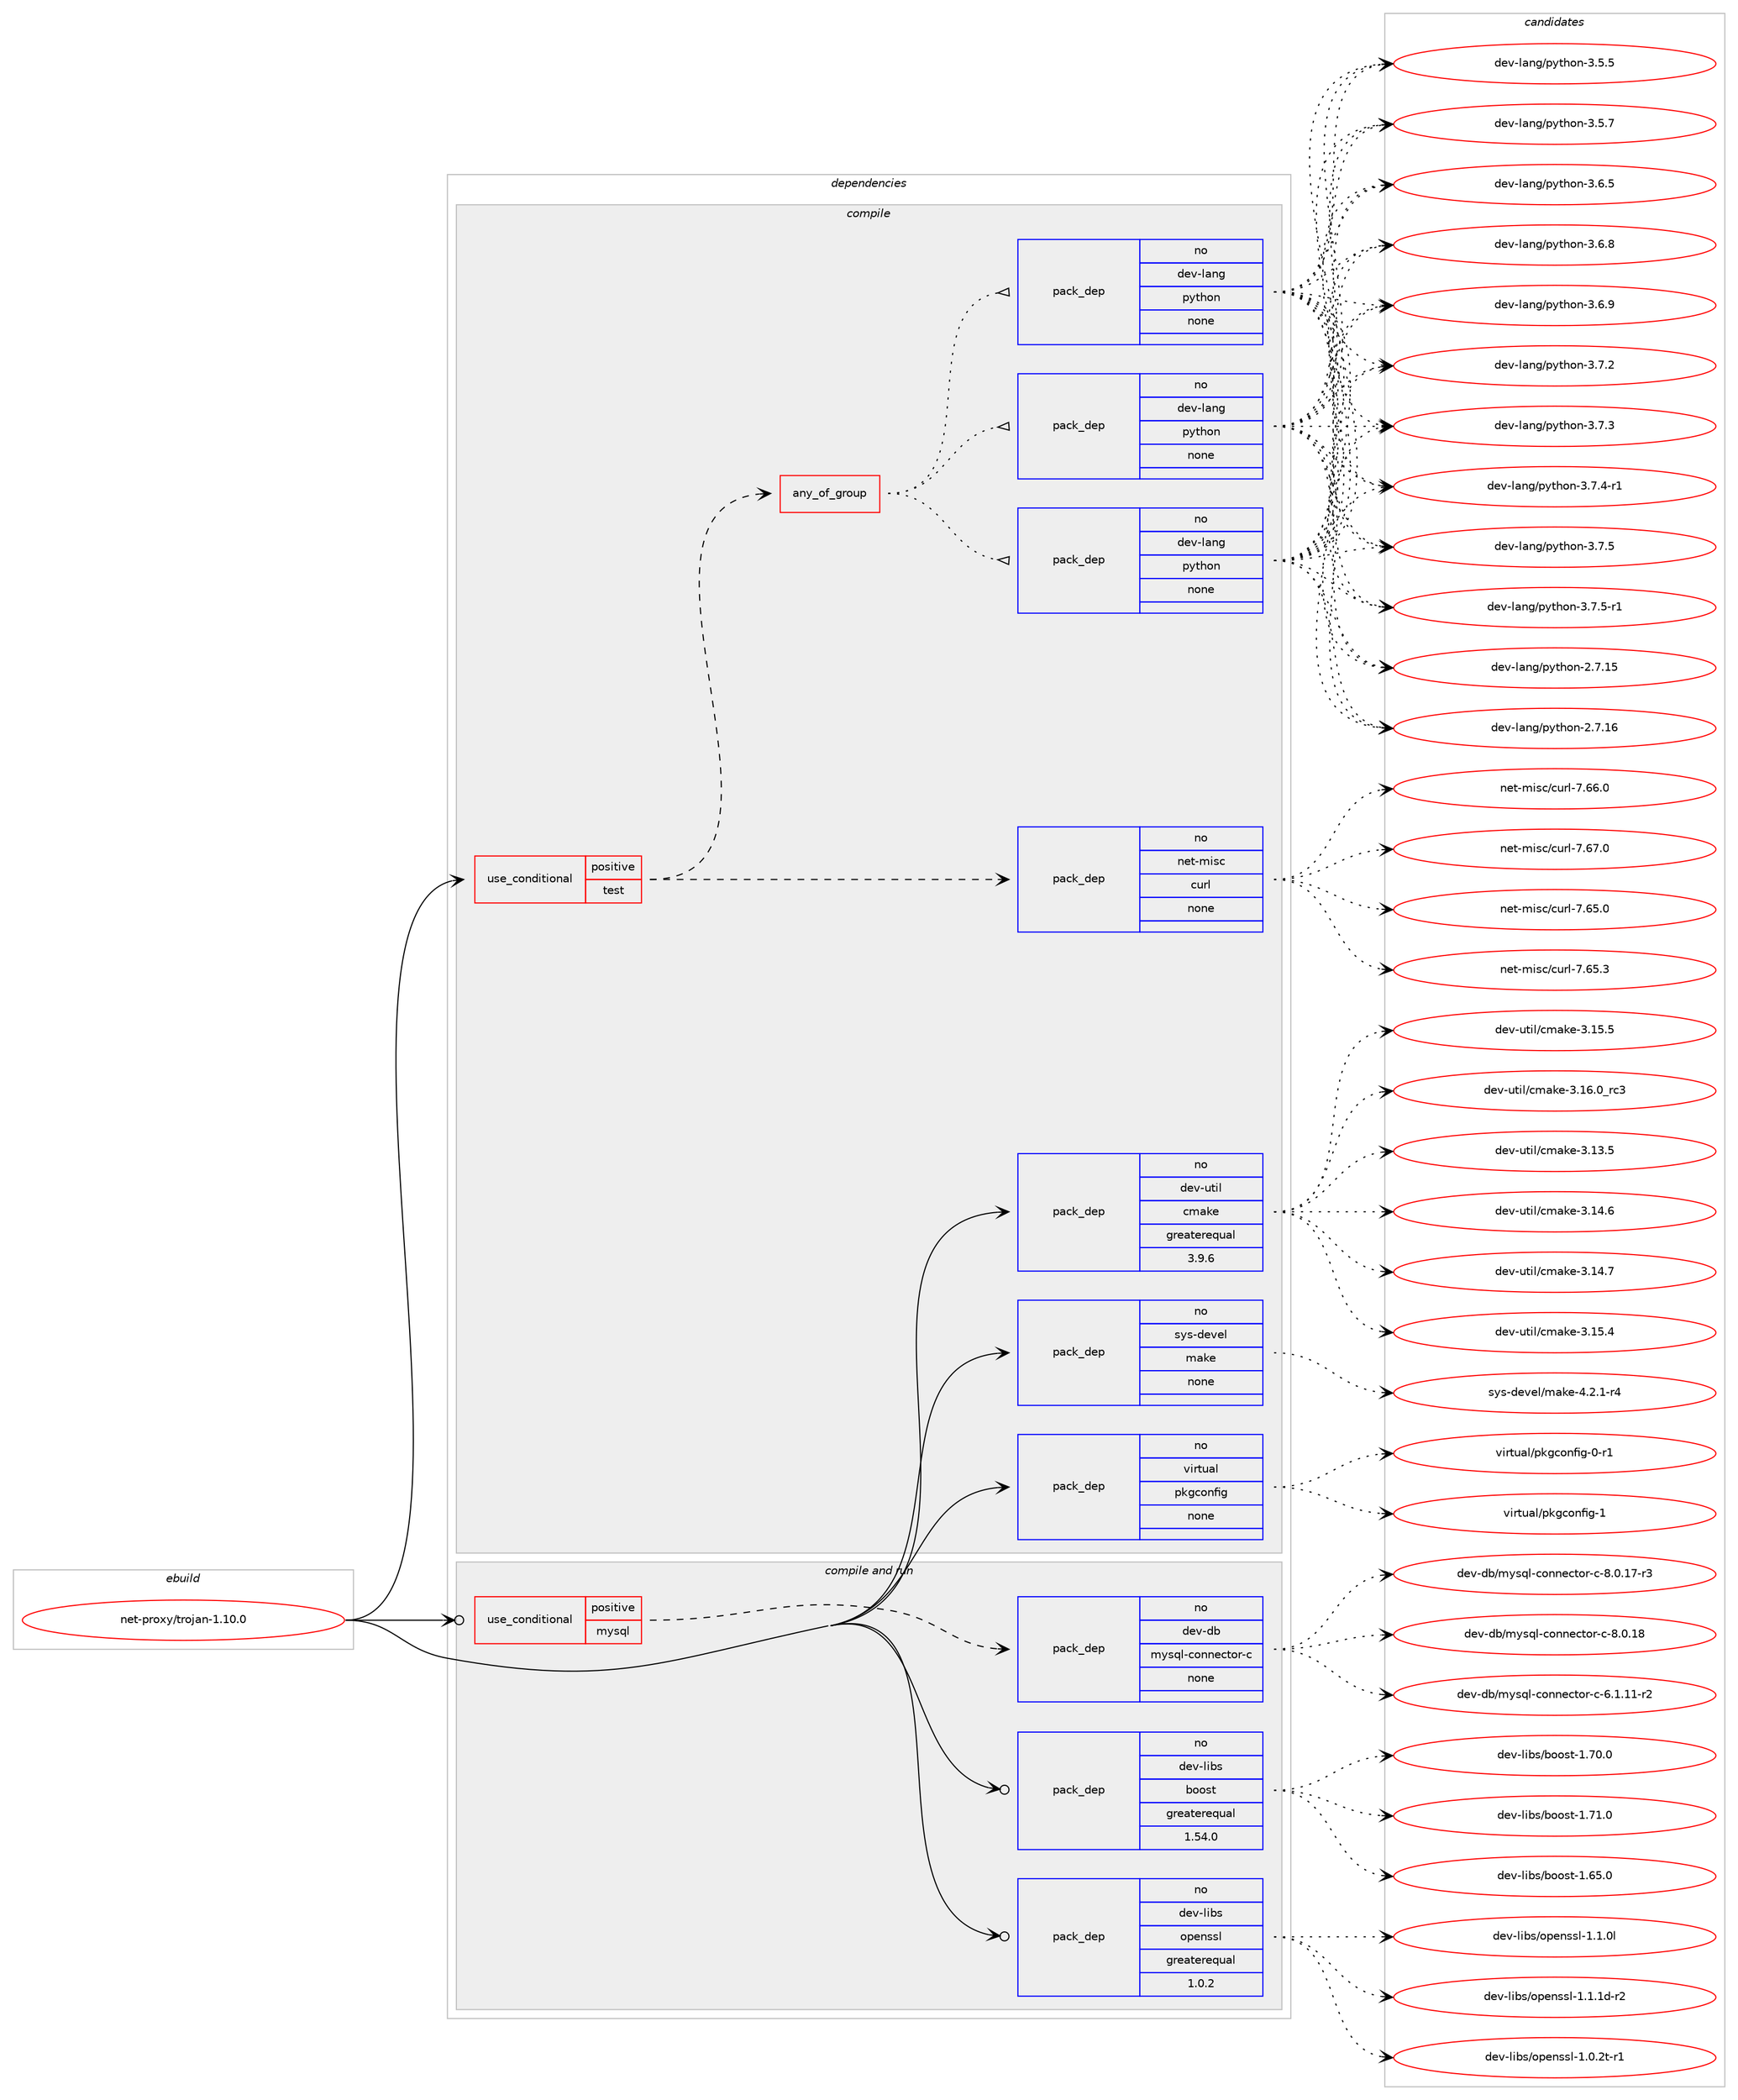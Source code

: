 digraph prolog {

# *************
# Graph options
# *************

newrank=true;
concentrate=true;
compound=true;
graph [rankdir=LR,fontname=Helvetica,fontsize=10,ranksep=1.5];#, ranksep=2.5, nodesep=0.2];
edge  [arrowhead=vee];
node  [fontname=Helvetica,fontsize=10];

# **********
# The ebuild
# **********

subgraph cluster_leftcol {
color=gray;
rank=same;
label=<<i>ebuild</i>>;
id [label="net-proxy/trojan-1.10.0", color=red, width=4, href="../net-proxy/trojan-1.10.0.svg"];
}

# ****************
# The dependencies
# ****************

subgraph cluster_midcol {
color=gray;
label=<<i>dependencies</i>>;
subgraph cluster_compile {
fillcolor="#eeeeee";
style=filled;
label=<<i>compile</i>>;
subgraph cond205415 {
dependency842424 [label=<<TABLE BORDER="0" CELLBORDER="1" CELLSPACING="0" CELLPADDING="4"><TR><TD ROWSPAN="3" CELLPADDING="10">use_conditional</TD></TR><TR><TD>positive</TD></TR><TR><TD>test</TD></TR></TABLE>>, shape=none, color=red];
subgraph pack622143 {
dependency842425 [label=<<TABLE BORDER="0" CELLBORDER="1" CELLSPACING="0" CELLPADDING="4" WIDTH="220"><TR><TD ROWSPAN="6" CELLPADDING="30">pack_dep</TD></TR><TR><TD WIDTH="110">no</TD></TR><TR><TD>net-misc</TD></TR><TR><TD>curl</TD></TR><TR><TD>none</TD></TR><TR><TD></TD></TR></TABLE>>, shape=none, color=blue];
}
dependency842424:e -> dependency842425:w [weight=20,style="dashed",arrowhead="vee"];
subgraph any14368 {
dependency842426 [label=<<TABLE BORDER="0" CELLBORDER="1" CELLSPACING="0" CELLPADDING="4"><TR><TD CELLPADDING="10">any_of_group</TD></TR></TABLE>>, shape=none, color=red];subgraph pack622144 {
dependency842427 [label=<<TABLE BORDER="0" CELLBORDER="1" CELLSPACING="0" CELLPADDING="4" WIDTH="220"><TR><TD ROWSPAN="6" CELLPADDING="30">pack_dep</TD></TR><TR><TD WIDTH="110">no</TD></TR><TR><TD>dev-lang</TD></TR><TR><TD>python</TD></TR><TR><TD>none</TD></TR><TR><TD></TD></TR></TABLE>>, shape=none, color=blue];
}
dependency842426:e -> dependency842427:w [weight=20,style="dotted",arrowhead="oinv"];
subgraph pack622145 {
dependency842428 [label=<<TABLE BORDER="0" CELLBORDER="1" CELLSPACING="0" CELLPADDING="4" WIDTH="220"><TR><TD ROWSPAN="6" CELLPADDING="30">pack_dep</TD></TR><TR><TD WIDTH="110">no</TD></TR><TR><TD>dev-lang</TD></TR><TR><TD>python</TD></TR><TR><TD>none</TD></TR><TR><TD></TD></TR></TABLE>>, shape=none, color=blue];
}
dependency842426:e -> dependency842428:w [weight=20,style="dotted",arrowhead="oinv"];
subgraph pack622146 {
dependency842429 [label=<<TABLE BORDER="0" CELLBORDER="1" CELLSPACING="0" CELLPADDING="4" WIDTH="220"><TR><TD ROWSPAN="6" CELLPADDING="30">pack_dep</TD></TR><TR><TD WIDTH="110">no</TD></TR><TR><TD>dev-lang</TD></TR><TR><TD>python</TD></TR><TR><TD>none</TD></TR><TR><TD></TD></TR></TABLE>>, shape=none, color=blue];
}
dependency842426:e -> dependency842429:w [weight=20,style="dotted",arrowhead="oinv"];
}
dependency842424:e -> dependency842426:w [weight=20,style="dashed",arrowhead="vee"];
}
id:e -> dependency842424:w [weight=20,style="solid",arrowhead="vee"];
subgraph pack622147 {
dependency842430 [label=<<TABLE BORDER="0" CELLBORDER="1" CELLSPACING="0" CELLPADDING="4" WIDTH="220"><TR><TD ROWSPAN="6" CELLPADDING="30">pack_dep</TD></TR><TR><TD WIDTH="110">no</TD></TR><TR><TD>dev-util</TD></TR><TR><TD>cmake</TD></TR><TR><TD>greaterequal</TD></TR><TR><TD>3.9.6</TD></TR></TABLE>>, shape=none, color=blue];
}
id:e -> dependency842430:w [weight=20,style="solid",arrowhead="vee"];
subgraph pack622148 {
dependency842431 [label=<<TABLE BORDER="0" CELLBORDER="1" CELLSPACING="0" CELLPADDING="4" WIDTH="220"><TR><TD ROWSPAN="6" CELLPADDING="30">pack_dep</TD></TR><TR><TD WIDTH="110">no</TD></TR><TR><TD>sys-devel</TD></TR><TR><TD>make</TD></TR><TR><TD>none</TD></TR><TR><TD></TD></TR></TABLE>>, shape=none, color=blue];
}
id:e -> dependency842431:w [weight=20,style="solid",arrowhead="vee"];
subgraph pack622149 {
dependency842432 [label=<<TABLE BORDER="0" CELLBORDER="1" CELLSPACING="0" CELLPADDING="4" WIDTH="220"><TR><TD ROWSPAN="6" CELLPADDING="30">pack_dep</TD></TR><TR><TD WIDTH="110">no</TD></TR><TR><TD>virtual</TD></TR><TR><TD>pkgconfig</TD></TR><TR><TD>none</TD></TR><TR><TD></TD></TR></TABLE>>, shape=none, color=blue];
}
id:e -> dependency842432:w [weight=20,style="solid",arrowhead="vee"];
}
subgraph cluster_compileandrun {
fillcolor="#eeeeee";
style=filled;
label=<<i>compile and run</i>>;
subgraph cond205416 {
dependency842433 [label=<<TABLE BORDER="0" CELLBORDER="1" CELLSPACING="0" CELLPADDING="4"><TR><TD ROWSPAN="3" CELLPADDING="10">use_conditional</TD></TR><TR><TD>positive</TD></TR><TR><TD>mysql</TD></TR></TABLE>>, shape=none, color=red];
subgraph pack622150 {
dependency842434 [label=<<TABLE BORDER="0" CELLBORDER="1" CELLSPACING="0" CELLPADDING="4" WIDTH="220"><TR><TD ROWSPAN="6" CELLPADDING="30">pack_dep</TD></TR><TR><TD WIDTH="110">no</TD></TR><TR><TD>dev-db</TD></TR><TR><TD>mysql-connector-c</TD></TR><TR><TD>none</TD></TR><TR><TD></TD></TR></TABLE>>, shape=none, color=blue];
}
dependency842433:e -> dependency842434:w [weight=20,style="dashed",arrowhead="vee"];
}
id:e -> dependency842433:w [weight=20,style="solid",arrowhead="odotvee"];
subgraph pack622151 {
dependency842435 [label=<<TABLE BORDER="0" CELLBORDER="1" CELLSPACING="0" CELLPADDING="4" WIDTH="220"><TR><TD ROWSPAN="6" CELLPADDING="30">pack_dep</TD></TR><TR><TD WIDTH="110">no</TD></TR><TR><TD>dev-libs</TD></TR><TR><TD>boost</TD></TR><TR><TD>greaterequal</TD></TR><TR><TD>1.54.0</TD></TR></TABLE>>, shape=none, color=blue];
}
id:e -> dependency842435:w [weight=20,style="solid",arrowhead="odotvee"];
subgraph pack622152 {
dependency842436 [label=<<TABLE BORDER="0" CELLBORDER="1" CELLSPACING="0" CELLPADDING="4" WIDTH="220"><TR><TD ROWSPAN="6" CELLPADDING="30">pack_dep</TD></TR><TR><TD WIDTH="110">no</TD></TR><TR><TD>dev-libs</TD></TR><TR><TD>openssl</TD></TR><TR><TD>greaterequal</TD></TR><TR><TD>1.0.2</TD></TR></TABLE>>, shape=none, color=blue];
}
id:e -> dependency842436:w [weight=20,style="solid",arrowhead="odotvee"];
}
subgraph cluster_run {
fillcolor="#eeeeee";
style=filled;
label=<<i>run</i>>;
}
}

# **************
# The candidates
# **************

subgraph cluster_choices {
rank=same;
color=gray;
label=<<i>candidates</i>>;

subgraph choice622143 {
color=black;
nodesep=1;
choice1101011164510910511599479911711410845554654534648 [label="net-misc/curl-7.65.0", color=red, width=4,href="../net-misc/curl-7.65.0.svg"];
choice1101011164510910511599479911711410845554654534651 [label="net-misc/curl-7.65.3", color=red, width=4,href="../net-misc/curl-7.65.3.svg"];
choice1101011164510910511599479911711410845554654544648 [label="net-misc/curl-7.66.0", color=red, width=4,href="../net-misc/curl-7.66.0.svg"];
choice1101011164510910511599479911711410845554654554648 [label="net-misc/curl-7.67.0", color=red, width=4,href="../net-misc/curl-7.67.0.svg"];
dependency842425:e -> choice1101011164510910511599479911711410845554654534648:w [style=dotted,weight="100"];
dependency842425:e -> choice1101011164510910511599479911711410845554654534651:w [style=dotted,weight="100"];
dependency842425:e -> choice1101011164510910511599479911711410845554654544648:w [style=dotted,weight="100"];
dependency842425:e -> choice1101011164510910511599479911711410845554654554648:w [style=dotted,weight="100"];
}
subgraph choice622144 {
color=black;
nodesep=1;
choice10010111845108971101034711212111610411111045504655464953 [label="dev-lang/python-2.7.15", color=red, width=4,href="../dev-lang/python-2.7.15.svg"];
choice10010111845108971101034711212111610411111045504655464954 [label="dev-lang/python-2.7.16", color=red, width=4,href="../dev-lang/python-2.7.16.svg"];
choice100101118451089711010347112121116104111110455146534653 [label="dev-lang/python-3.5.5", color=red, width=4,href="../dev-lang/python-3.5.5.svg"];
choice100101118451089711010347112121116104111110455146534655 [label="dev-lang/python-3.5.7", color=red, width=4,href="../dev-lang/python-3.5.7.svg"];
choice100101118451089711010347112121116104111110455146544653 [label="dev-lang/python-3.6.5", color=red, width=4,href="../dev-lang/python-3.6.5.svg"];
choice100101118451089711010347112121116104111110455146544656 [label="dev-lang/python-3.6.8", color=red, width=4,href="../dev-lang/python-3.6.8.svg"];
choice100101118451089711010347112121116104111110455146544657 [label="dev-lang/python-3.6.9", color=red, width=4,href="../dev-lang/python-3.6.9.svg"];
choice100101118451089711010347112121116104111110455146554650 [label="dev-lang/python-3.7.2", color=red, width=4,href="../dev-lang/python-3.7.2.svg"];
choice100101118451089711010347112121116104111110455146554651 [label="dev-lang/python-3.7.3", color=red, width=4,href="../dev-lang/python-3.7.3.svg"];
choice1001011184510897110103471121211161041111104551465546524511449 [label="dev-lang/python-3.7.4-r1", color=red, width=4,href="../dev-lang/python-3.7.4-r1.svg"];
choice100101118451089711010347112121116104111110455146554653 [label="dev-lang/python-3.7.5", color=red, width=4,href="../dev-lang/python-3.7.5.svg"];
choice1001011184510897110103471121211161041111104551465546534511449 [label="dev-lang/python-3.7.5-r1", color=red, width=4,href="../dev-lang/python-3.7.5-r1.svg"];
dependency842427:e -> choice10010111845108971101034711212111610411111045504655464953:w [style=dotted,weight="100"];
dependency842427:e -> choice10010111845108971101034711212111610411111045504655464954:w [style=dotted,weight="100"];
dependency842427:e -> choice100101118451089711010347112121116104111110455146534653:w [style=dotted,weight="100"];
dependency842427:e -> choice100101118451089711010347112121116104111110455146534655:w [style=dotted,weight="100"];
dependency842427:e -> choice100101118451089711010347112121116104111110455146544653:w [style=dotted,weight="100"];
dependency842427:e -> choice100101118451089711010347112121116104111110455146544656:w [style=dotted,weight="100"];
dependency842427:e -> choice100101118451089711010347112121116104111110455146544657:w [style=dotted,weight="100"];
dependency842427:e -> choice100101118451089711010347112121116104111110455146554650:w [style=dotted,weight="100"];
dependency842427:e -> choice100101118451089711010347112121116104111110455146554651:w [style=dotted,weight="100"];
dependency842427:e -> choice1001011184510897110103471121211161041111104551465546524511449:w [style=dotted,weight="100"];
dependency842427:e -> choice100101118451089711010347112121116104111110455146554653:w [style=dotted,weight="100"];
dependency842427:e -> choice1001011184510897110103471121211161041111104551465546534511449:w [style=dotted,weight="100"];
}
subgraph choice622145 {
color=black;
nodesep=1;
choice10010111845108971101034711212111610411111045504655464953 [label="dev-lang/python-2.7.15", color=red, width=4,href="../dev-lang/python-2.7.15.svg"];
choice10010111845108971101034711212111610411111045504655464954 [label="dev-lang/python-2.7.16", color=red, width=4,href="../dev-lang/python-2.7.16.svg"];
choice100101118451089711010347112121116104111110455146534653 [label="dev-lang/python-3.5.5", color=red, width=4,href="../dev-lang/python-3.5.5.svg"];
choice100101118451089711010347112121116104111110455146534655 [label="dev-lang/python-3.5.7", color=red, width=4,href="../dev-lang/python-3.5.7.svg"];
choice100101118451089711010347112121116104111110455146544653 [label="dev-lang/python-3.6.5", color=red, width=4,href="../dev-lang/python-3.6.5.svg"];
choice100101118451089711010347112121116104111110455146544656 [label="dev-lang/python-3.6.8", color=red, width=4,href="../dev-lang/python-3.6.8.svg"];
choice100101118451089711010347112121116104111110455146544657 [label="dev-lang/python-3.6.9", color=red, width=4,href="../dev-lang/python-3.6.9.svg"];
choice100101118451089711010347112121116104111110455146554650 [label="dev-lang/python-3.7.2", color=red, width=4,href="../dev-lang/python-3.7.2.svg"];
choice100101118451089711010347112121116104111110455146554651 [label="dev-lang/python-3.7.3", color=red, width=4,href="../dev-lang/python-3.7.3.svg"];
choice1001011184510897110103471121211161041111104551465546524511449 [label="dev-lang/python-3.7.4-r1", color=red, width=4,href="../dev-lang/python-3.7.4-r1.svg"];
choice100101118451089711010347112121116104111110455146554653 [label="dev-lang/python-3.7.5", color=red, width=4,href="../dev-lang/python-3.7.5.svg"];
choice1001011184510897110103471121211161041111104551465546534511449 [label="dev-lang/python-3.7.5-r1", color=red, width=4,href="../dev-lang/python-3.7.5-r1.svg"];
dependency842428:e -> choice10010111845108971101034711212111610411111045504655464953:w [style=dotted,weight="100"];
dependency842428:e -> choice10010111845108971101034711212111610411111045504655464954:w [style=dotted,weight="100"];
dependency842428:e -> choice100101118451089711010347112121116104111110455146534653:w [style=dotted,weight="100"];
dependency842428:e -> choice100101118451089711010347112121116104111110455146534655:w [style=dotted,weight="100"];
dependency842428:e -> choice100101118451089711010347112121116104111110455146544653:w [style=dotted,weight="100"];
dependency842428:e -> choice100101118451089711010347112121116104111110455146544656:w [style=dotted,weight="100"];
dependency842428:e -> choice100101118451089711010347112121116104111110455146544657:w [style=dotted,weight="100"];
dependency842428:e -> choice100101118451089711010347112121116104111110455146554650:w [style=dotted,weight="100"];
dependency842428:e -> choice100101118451089711010347112121116104111110455146554651:w [style=dotted,weight="100"];
dependency842428:e -> choice1001011184510897110103471121211161041111104551465546524511449:w [style=dotted,weight="100"];
dependency842428:e -> choice100101118451089711010347112121116104111110455146554653:w [style=dotted,weight="100"];
dependency842428:e -> choice1001011184510897110103471121211161041111104551465546534511449:w [style=dotted,weight="100"];
}
subgraph choice622146 {
color=black;
nodesep=1;
choice10010111845108971101034711212111610411111045504655464953 [label="dev-lang/python-2.7.15", color=red, width=4,href="../dev-lang/python-2.7.15.svg"];
choice10010111845108971101034711212111610411111045504655464954 [label="dev-lang/python-2.7.16", color=red, width=4,href="../dev-lang/python-2.7.16.svg"];
choice100101118451089711010347112121116104111110455146534653 [label="dev-lang/python-3.5.5", color=red, width=4,href="../dev-lang/python-3.5.5.svg"];
choice100101118451089711010347112121116104111110455146534655 [label="dev-lang/python-3.5.7", color=red, width=4,href="../dev-lang/python-3.5.7.svg"];
choice100101118451089711010347112121116104111110455146544653 [label="dev-lang/python-3.6.5", color=red, width=4,href="../dev-lang/python-3.6.5.svg"];
choice100101118451089711010347112121116104111110455146544656 [label="dev-lang/python-3.6.8", color=red, width=4,href="../dev-lang/python-3.6.8.svg"];
choice100101118451089711010347112121116104111110455146544657 [label="dev-lang/python-3.6.9", color=red, width=4,href="../dev-lang/python-3.6.9.svg"];
choice100101118451089711010347112121116104111110455146554650 [label="dev-lang/python-3.7.2", color=red, width=4,href="../dev-lang/python-3.7.2.svg"];
choice100101118451089711010347112121116104111110455146554651 [label="dev-lang/python-3.7.3", color=red, width=4,href="../dev-lang/python-3.7.3.svg"];
choice1001011184510897110103471121211161041111104551465546524511449 [label="dev-lang/python-3.7.4-r1", color=red, width=4,href="../dev-lang/python-3.7.4-r1.svg"];
choice100101118451089711010347112121116104111110455146554653 [label="dev-lang/python-3.7.5", color=red, width=4,href="../dev-lang/python-3.7.5.svg"];
choice1001011184510897110103471121211161041111104551465546534511449 [label="dev-lang/python-3.7.5-r1", color=red, width=4,href="../dev-lang/python-3.7.5-r1.svg"];
dependency842429:e -> choice10010111845108971101034711212111610411111045504655464953:w [style=dotted,weight="100"];
dependency842429:e -> choice10010111845108971101034711212111610411111045504655464954:w [style=dotted,weight="100"];
dependency842429:e -> choice100101118451089711010347112121116104111110455146534653:w [style=dotted,weight="100"];
dependency842429:e -> choice100101118451089711010347112121116104111110455146534655:w [style=dotted,weight="100"];
dependency842429:e -> choice100101118451089711010347112121116104111110455146544653:w [style=dotted,weight="100"];
dependency842429:e -> choice100101118451089711010347112121116104111110455146544656:w [style=dotted,weight="100"];
dependency842429:e -> choice100101118451089711010347112121116104111110455146544657:w [style=dotted,weight="100"];
dependency842429:e -> choice100101118451089711010347112121116104111110455146554650:w [style=dotted,weight="100"];
dependency842429:e -> choice100101118451089711010347112121116104111110455146554651:w [style=dotted,weight="100"];
dependency842429:e -> choice1001011184510897110103471121211161041111104551465546524511449:w [style=dotted,weight="100"];
dependency842429:e -> choice100101118451089711010347112121116104111110455146554653:w [style=dotted,weight="100"];
dependency842429:e -> choice1001011184510897110103471121211161041111104551465546534511449:w [style=dotted,weight="100"];
}
subgraph choice622147 {
color=black;
nodesep=1;
choice1001011184511711610510847991099710710145514649514653 [label="dev-util/cmake-3.13.5", color=red, width=4,href="../dev-util/cmake-3.13.5.svg"];
choice1001011184511711610510847991099710710145514649524654 [label="dev-util/cmake-3.14.6", color=red, width=4,href="../dev-util/cmake-3.14.6.svg"];
choice1001011184511711610510847991099710710145514649524655 [label="dev-util/cmake-3.14.7", color=red, width=4,href="../dev-util/cmake-3.14.7.svg"];
choice1001011184511711610510847991099710710145514649534652 [label="dev-util/cmake-3.15.4", color=red, width=4,href="../dev-util/cmake-3.15.4.svg"];
choice1001011184511711610510847991099710710145514649534653 [label="dev-util/cmake-3.15.5", color=red, width=4,href="../dev-util/cmake-3.15.5.svg"];
choice1001011184511711610510847991099710710145514649544648951149951 [label="dev-util/cmake-3.16.0_rc3", color=red, width=4,href="../dev-util/cmake-3.16.0_rc3.svg"];
dependency842430:e -> choice1001011184511711610510847991099710710145514649514653:w [style=dotted,weight="100"];
dependency842430:e -> choice1001011184511711610510847991099710710145514649524654:w [style=dotted,weight="100"];
dependency842430:e -> choice1001011184511711610510847991099710710145514649524655:w [style=dotted,weight="100"];
dependency842430:e -> choice1001011184511711610510847991099710710145514649534652:w [style=dotted,weight="100"];
dependency842430:e -> choice1001011184511711610510847991099710710145514649534653:w [style=dotted,weight="100"];
dependency842430:e -> choice1001011184511711610510847991099710710145514649544648951149951:w [style=dotted,weight="100"];
}
subgraph choice622148 {
color=black;
nodesep=1;
choice1151211154510010111810110847109971071014552465046494511452 [label="sys-devel/make-4.2.1-r4", color=red, width=4,href="../sys-devel/make-4.2.1-r4.svg"];
dependency842431:e -> choice1151211154510010111810110847109971071014552465046494511452:w [style=dotted,weight="100"];
}
subgraph choice622149 {
color=black;
nodesep=1;
choice11810511411611797108471121071039911111010210510345484511449 [label="virtual/pkgconfig-0-r1", color=red, width=4,href="../virtual/pkgconfig-0-r1.svg"];
choice1181051141161179710847112107103991111101021051034549 [label="virtual/pkgconfig-1", color=red, width=4,href="../virtual/pkgconfig-1.svg"];
dependency842432:e -> choice11810511411611797108471121071039911111010210510345484511449:w [style=dotted,weight="100"];
dependency842432:e -> choice1181051141161179710847112107103991111101021051034549:w [style=dotted,weight="100"];
}
subgraph choice622150 {
color=black;
nodesep=1;
choice1001011184510098471091211151131084599111110110101991161111144599455446494649494511450 [label="dev-db/mysql-connector-c-6.1.11-r2", color=red, width=4,href="../dev-db/mysql-connector-c-6.1.11-r2.svg"];
choice1001011184510098471091211151131084599111110110101991161111144599455646484649554511451 [label="dev-db/mysql-connector-c-8.0.17-r3", color=red, width=4,href="../dev-db/mysql-connector-c-8.0.17-r3.svg"];
choice100101118451009847109121115113108459911111011010199116111114459945564648464956 [label="dev-db/mysql-connector-c-8.0.18", color=red, width=4,href="../dev-db/mysql-connector-c-8.0.18.svg"];
dependency842434:e -> choice1001011184510098471091211151131084599111110110101991161111144599455446494649494511450:w [style=dotted,weight="100"];
dependency842434:e -> choice1001011184510098471091211151131084599111110110101991161111144599455646484649554511451:w [style=dotted,weight="100"];
dependency842434:e -> choice100101118451009847109121115113108459911111011010199116111114459945564648464956:w [style=dotted,weight="100"];
}
subgraph choice622151 {
color=black;
nodesep=1;
choice1001011184510810598115479811111111511645494654534648 [label="dev-libs/boost-1.65.0", color=red, width=4,href="../dev-libs/boost-1.65.0.svg"];
choice1001011184510810598115479811111111511645494655484648 [label="dev-libs/boost-1.70.0", color=red, width=4,href="../dev-libs/boost-1.70.0.svg"];
choice1001011184510810598115479811111111511645494655494648 [label="dev-libs/boost-1.71.0", color=red, width=4,href="../dev-libs/boost-1.71.0.svg"];
dependency842435:e -> choice1001011184510810598115479811111111511645494654534648:w [style=dotted,weight="100"];
dependency842435:e -> choice1001011184510810598115479811111111511645494655484648:w [style=dotted,weight="100"];
dependency842435:e -> choice1001011184510810598115479811111111511645494655494648:w [style=dotted,weight="100"];
}
subgraph choice622152 {
color=black;
nodesep=1;
choice1001011184510810598115471111121011101151151084549464846501164511449 [label="dev-libs/openssl-1.0.2t-r1", color=red, width=4,href="../dev-libs/openssl-1.0.2t-r1.svg"];
choice100101118451081059811547111112101110115115108454946494648108 [label="dev-libs/openssl-1.1.0l", color=red, width=4,href="../dev-libs/openssl-1.1.0l.svg"];
choice1001011184510810598115471111121011101151151084549464946491004511450 [label="dev-libs/openssl-1.1.1d-r2", color=red, width=4,href="../dev-libs/openssl-1.1.1d-r2.svg"];
dependency842436:e -> choice1001011184510810598115471111121011101151151084549464846501164511449:w [style=dotted,weight="100"];
dependency842436:e -> choice100101118451081059811547111112101110115115108454946494648108:w [style=dotted,weight="100"];
dependency842436:e -> choice1001011184510810598115471111121011101151151084549464946491004511450:w [style=dotted,weight="100"];
}
}

}
